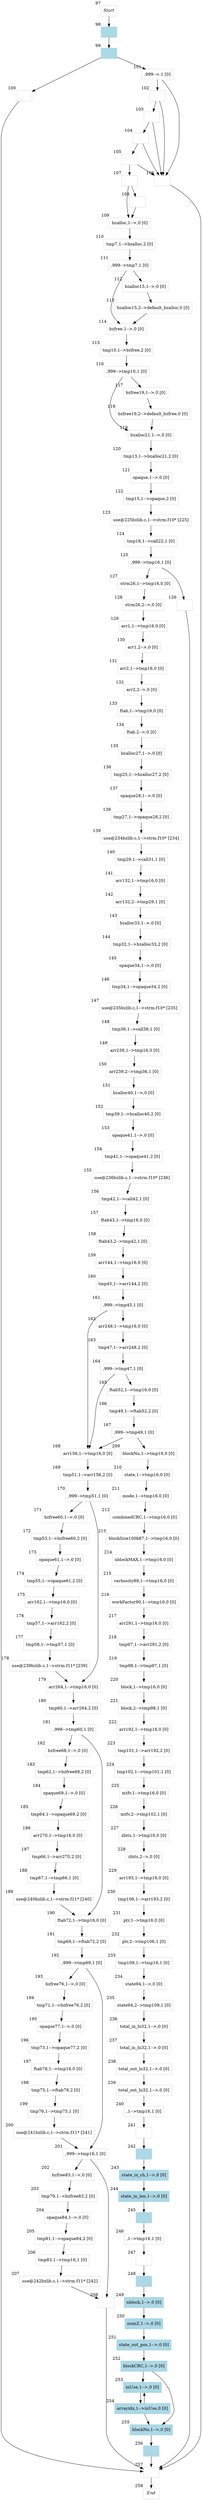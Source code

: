 digraph GPG{
node [shape=box]; 
97[label=<<I>Start</I>>,xlabel="97", color=lightgray, fontcolor=black];
97->98;
98[label="",xlabel="98", color=lightblue, fontcolor=black, style=filled]
;98->99;
99[label="",xlabel="99", color=lightblue, fontcolor=black, style=filled]
;99->100;
99->101;
100[label="",xlabel="100", color=lightgray, fontcolor=black];
100->257;
101[label=",999-->,1 [0]
",xlabel="101", color=lightgray, fontcolor=black];
101->102;
101->106;
102[label="",xlabel="102", color=lightgray, fontcolor=black];
102->103;
102->106;
103[label="",xlabel="103", color=lightgray, fontcolor=black];
103->104;
103->106;
104[label="",xlabel="104", color=lightgray, fontcolor=black];
104->105;
104->106;
105[label="",xlabel="105", color=lightgray, fontcolor=black];
105->106;
105->107;
106[label="",xlabel="106", color=lightgray, fontcolor=black];
106->257;
107[label="",xlabel="107", color=lightgray, fontcolor=black];
107->108;
107->109;
108[label="",xlabel="108", color=lightgray, fontcolor=black];
108->109;
109[label="bzalloc,1-->,0 [0]
",xlabel="109", color=lightgray, fontcolor=black];
109->110;
110[label="tmp7,1-->bzalloc,2 [0]
",xlabel="110", color=lightgray, fontcolor=black];
110->111;
111[label=",999-->tmp7,1 [0]
",xlabel="111", color=lightgray, fontcolor=black];
111->112;
111->114;
112[label="bzalloc15,1-->,0 [0]
",xlabel="112", color=lightgray, fontcolor=black];
112->113;
113[label="bzalloc15,2-->default_bzalloc,0 [0]
",xlabel="113", color=lightgray, fontcolor=black];
113->114;
114[label="bzfree,1-->,0 [0]
",xlabel="114", color=lightgray, fontcolor=black];
114->115;
115[label="tmp10,1-->bzfree,2 [0]
",xlabel="115", color=lightgray, fontcolor=black];
115->116;
116[label=",999-->tmp10,1 [0]
",xlabel="116", color=lightgray, fontcolor=black];
116->117;
116->119;
117[label="bzfree19,1-->,0 [0]
",xlabel="117", color=lightgray, fontcolor=black];
117->118;
118[label="bzfree19,2-->default_bzfree,0 [0]
",xlabel="118", color=lightgray, fontcolor=black];
118->119;
119[label="bzalloc21,1-->,0 [0]
",xlabel="119", color=lightgray, fontcolor=black];
119->120;
120[label="tmp13,1-->bzalloc21,2 [0]
",xlabel="120", color=lightgray, fontcolor=black];
120->121;
121[label="opaque,1-->,0 [0]
",xlabel="121", color=lightgray, fontcolor=black];
121->122;
122[label="tmp15,1-->opaque,2 [0]
",xlabel="122", color=lightgray, fontcolor=black];
122->123;
123[label="use@225bzlib.c,1-->strm.f10* [225]
",xlabel="123", color=lightgray, fontcolor=black];
123->124;
124[label="tmp16,1-->call22,1 [0]
",xlabel="124", color=lightgray, fontcolor=black];
124->125;
125[label=",999-->tmp16,1 [0]
",xlabel="125", color=lightgray, fontcolor=black];
125->126;
125->127;
126[label="",xlabel="126", color=lightgray, fontcolor=black];
126->257;
127[label="strm26,1-->tmp16,0 [0]
",xlabel="127", color=lightgray, fontcolor=black];
127->128;
128[label="strm26,2-->,0 [0]
",xlabel="128", color=lightgray, fontcolor=black];
128->129;
129[label="arr1,1-->tmp16,0 [0]
",xlabel="129", color=lightgray, fontcolor=black];
129->130;
130[label="arr1,2-->,0 [0]
",xlabel="130", color=lightgray, fontcolor=black];
130->131;
131[label="arr2,1-->tmp16,0 [0]
",xlabel="131", color=lightgray, fontcolor=black];
131->132;
132[label="arr2,2-->,0 [0]
",xlabel="132", color=lightgray, fontcolor=black];
132->133;
133[label="ftab,1-->tmp16,0 [0]
",xlabel="133", color=lightgray, fontcolor=black];
133->134;
134[label="ftab,2-->,0 [0]
",xlabel="134", color=lightgray, fontcolor=black];
134->135;
135[label="bzalloc27,1-->,0 [0]
",xlabel="135", color=lightgray, fontcolor=black];
135->136;
136[label="tmp25,1-->bzalloc27,2 [0]
",xlabel="136", color=lightgray, fontcolor=black];
136->137;
137[label="opaque28,1-->,0 [0]
",xlabel="137", color=lightgray, fontcolor=black];
137->138;
138[label="tmp27,1-->opaque28,2 [0]
",xlabel="138", color=lightgray, fontcolor=black];
138->139;
139[label="use@234bzlib.c,1-->strm.f10* [234]
",xlabel="139", color=lightgray, fontcolor=black];
139->140;
140[label="tmp29,1-->call31,1 [0]
",xlabel="140", color=lightgray, fontcolor=black];
140->141;
141[label="arr132,1-->tmp16,0 [0]
",xlabel="141", color=lightgray, fontcolor=black];
141->142;
142[label="arr132,2-->tmp29,1 [0]
",xlabel="142", color=lightgray, fontcolor=black];
142->143;
143[label="bzalloc33,1-->,0 [0]
",xlabel="143", color=lightgray, fontcolor=black];
143->144;
144[label="tmp32,1-->bzalloc33,2 [0]
",xlabel="144", color=lightgray, fontcolor=black];
144->145;
145[label="opaque34,1-->,0 [0]
",xlabel="145", color=lightgray, fontcolor=black];
145->146;
146[label="tmp34,1-->opaque34,2 [0]
",xlabel="146", color=lightgray, fontcolor=black];
146->147;
147[label="use@235bzlib.c,1-->strm.f10* [235]
",xlabel="147", color=lightgray, fontcolor=black];
147->148;
148[label="tmp36,1-->call38,1 [0]
",xlabel="148", color=lightgray, fontcolor=black];
148->149;
149[label="arr239,1-->tmp16,0 [0]
",xlabel="149", color=lightgray, fontcolor=black];
149->150;
150[label="arr239,2-->tmp36,1 [0]
",xlabel="150", color=lightgray, fontcolor=black];
150->151;
151[label="bzalloc40,1-->,0 [0]
",xlabel="151", color=lightgray, fontcolor=black];
151->152;
152[label="tmp39,1-->bzalloc40,2 [0]
",xlabel="152", color=lightgray, fontcolor=black];
152->153;
153[label="opaque41,1-->,0 [0]
",xlabel="153", color=lightgray, fontcolor=black];
153->154;
154[label="tmp41,1-->opaque41,2 [0]
",xlabel="154", color=lightgray, fontcolor=black];
154->155;
155[label="use@236bzlib.c,1-->strm.f10* [236]
",xlabel="155", color=lightgray, fontcolor=black];
155->156;
156[label="tmp42,1-->call42,1 [0]
",xlabel="156", color=lightgray, fontcolor=black];
156->157;
157[label="ftab43,1-->tmp16,0 [0]
",xlabel="157", color=lightgray, fontcolor=black];
157->158;
158[label="ftab43,2-->tmp42,1 [0]
",xlabel="158", color=lightgray, fontcolor=black];
158->159;
159[label="arr144,1-->tmp16,0 [0]
",xlabel="159", color=lightgray, fontcolor=black];
159->160;
160[label="tmp45,1-->arr144,2 [0]
",xlabel="160", color=lightgray, fontcolor=black];
160->161;
161[label=",999-->tmp45,1 [0]
",xlabel="161", color=lightgray, fontcolor=black];
161->162;
161->168;
162[label="arr248,1-->tmp16,0 [0]
",xlabel="162", color=lightgray, fontcolor=black];
162->163;
163[label="tmp47,1-->arr248,2 [0]
",xlabel="163", color=lightgray, fontcolor=black];
163->164;
164[label=",999-->tmp47,1 [0]
",xlabel="164", color=lightgray, fontcolor=black];
164->165;
164->168;
165[label="ftab52,1-->tmp16,0 [0]
",xlabel="165", color=lightgray, fontcolor=black];
165->166;
166[label="tmp49,1-->ftab52,2 [0]
",xlabel="166", color=lightgray, fontcolor=black];
166->167;
167[label=",999-->tmp49,1 [0]
",xlabel="167", color=lightgray, fontcolor=black];
167->168;
167->209;
168[label="arr156,1-->tmp16,0 [0]
",xlabel="168", color=lightgray, fontcolor=black];
168->169;
169[label="tmp51,1-->arr156,2 [0]
",xlabel="169", color=lightgray, fontcolor=black];
169->170;
170[label=",999-->tmp51,1 [0]
",xlabel="170", color=lightgray, fontcolor=black];
170->171;
170->179;
171[label="bzfree60,1-->,0 [0]
",xlabel="171", color=lightgray, fontcolor=black];
171->172;
172[label="tmp53,1-->bzfree60,2 [0]
",xlabel="172", color=lightgray, fontcolor=black];
172->173;
173[label="opaque61,1-->,0 [0]
",xlabel="173", color=lightgray, fontcolor=black];
173->174;
174[label="tmp55,1-->opaque61,2 [0]
",xlabel="174", color=lightgray, fontcolor=black];
174->175;
175[label="arr162,1-->tmp16,0 [0]
",xlabel="175", color=lightgray, fontcolor=black];
175->176;
176[label="tmp57,1-->arr162,2 [0]
",xlabel="176", color=lightgray, fontcolor=black];
176->177;
177[label="tmp58,1-->tmp57,1 [0]
",xlabel="177", color=lightgray, fontcolor=black];
177->178;
178[label="use@239bzlib.c,1-->strm.f11* [239]
",xlabel="178", color=lightgray, fontcolor=black];
178->179;
179[label="arr264,1-->tmp16,0 [0]
",xlabel="179", color=lightgray, fontcolor=black];
179->180;
180[label="tmp60,1-->arr264,2 [0]
",xlabel="180", color=lightgray, fontcolor=black];
180->181;
181[label=",999-->tmp60,1 [0]
",xlabel="181", color=lightgray, fontcolor=black];
181->182;
181->190;
182[label="bzfree68,1-->,0 [0]
",xlabel="182", color=lightgray, fontcolor=black];
182->183;
183[label="tmp62,1-->bzfree68,2 [0]
",xlabel="183", color=lightgray, fontcolor=black];
183->184;
184[label="opaque69,1-->,0 [0]
",xlabel="184", color=lightgray, fontcolor=black];
184->185;
185[label="tmp64,1-->opaque69,2 [0]
",xlabel="185", color=lightgray, fontcolor=black];
185->186;
186[label="arr270,1-->tmp16,0 [0]
",xlabel="186", color=lightgray, fontcolor=black];
186->187;
187[label="tmp66,1-->arr270,2 [0]
",xlabel="187", color=lightgray, fontcolor=black];
187->188;
188[label="tmp67,1-->tmp66,1 [0]
",xlabel="188", color=lightgray, fontcolor=black];
188->189;
189[label="use@240bzlib.c,1-->strm.f11* [240]
",xlabel="189", color=lightgray, fontcolor=black];
189->190;
190[label="ftab72,1-->tmp16,0 [0]
",xlabel="190", color=lightgray, fontcolor=black];
190->191;
191[label="tmp69,1-->ftab72,2 [0]
",xlabel="191", color=lightgray, fontcolor=black];
191->192;
192[label=",999-->tmp69,1 [0]
",xlabel="192", color=lightgray, fontcolor=black];
192->193;
192->201;
193[label="bzfree76,1-->,0 [0]
",xlabel="193", color=lightgray, fontcolor=black];
193->194;
194[label="tmp71,1-->bzfree76,2 [0]
",xlabel="194", color=lightgray, fontcolor=black];
194->195;
195[label="opaque77,1-->,0 [0]
",xlabel="195", color=lightgray, fontcolor=black];
195->196;
196[label="tmp73,1-->opaque77,2 [0]
",xlabel="196", color=lightgray, fontcolor=black];
196->197;
197[label="ftab78,1-->tmp16,0 [0]
",xlabel="197", color=lightgray, fontcolor=black];
197->198;
198[label="tmp75,1-->ftab78,2 [0]
",xlabel="198", color=lightgray, fontcolor=black];
198->199;
199[label="tmp76,1-->tmp75,1 [0]
",xlabel="199", color=lightgray, fontcolor=black];
199->200;
200[label="use@241bzlib.c,1-->strm.f11* [241]
",xlabel="200", color=lightgray, fontcolor=black];
200->201;
201[label=",999-->tmp16,1 [0]
",xlabel="201", color=lightgray, fontcolor=black];
201->202;
201->208;
202[label="bzfree83,1-->,0 [0]
",xlabel="202", color=lightgray, fontcolor=black];
202->203;
203[label="tmp79,1-->bzfree83,2 [0]
",xlabel="203", color=lightgray, fontcolor=black];
203->204;
204[label="opaque84,1-->,0 [0]
",xlabel="204", color=lightgray, fontcolor=black];
204->205;
205[label="tmp81,1-->opaque84,2 [0]
",xlabel="205", color=lightgray, fontcolor=black];
205->206;
206[label="tmp83,1-->tmp16,1 [0]
",xlabel="206", color=lightgray, fontcolor=black];
206->207;
207[label="use@242bzlib.c,1-->strm.f11* [242]
",xlabel="207", color=lightgray, fontcolor=black];
207->208;
208[label="",xlabel="208", color=lightgray, fontcolor=black];
208->257;
209[label="blockNo,1-->tmp16,0 [0]
",xlabel="209", color=lightgray, fontcolor=black];
209->210;
210[label="state,1-->tmp16,0 [0]
",xlabel="210", color=lightgray, fontcolor=black];
210->211;
211[label="mode,1-->tmp16,0 [0]
",xlabel="211", color=lightgray, fontcolor=black];
211->212;
212[label="combinedCRC,1-->tmp16,0 [0]
",xlabel="212", color=lightgray, fontcolor=black];
212->213;
213[label="blockSize100k87,1-->tmp16,0 [0]
",xlabel="213", color=lightgray, fontcolor=black];
213->214;
214[label="nblockMAX,1-->tmp16,0 [0]
",xlabel="214", color=lightgray, fontcolor=black];
214->215;
215[label="verbosity89,1-->tmp16,0 [0]
",xlabel="215", color=lightgray, fontcolor=black];
215->216;
216[label="workFactor90,1-->tmp16,0 [0]
",xlabel="216", color=lightgray, fontcolor=black];
216->217;
217[label="arr291,1-->tmp16,0 [0]
",xlabel="217", color=lightgray, fontcolor=black];
217->218;
218[label="tmp97,1-->arr291,2 [0]
",xlabel="218", color=lightgray, fontcolor=black];
218->219;
219[label="tmp98,1-->tmp97,1 [0]
",xlabel="219", color=lightgray, fontcolor=black];
219->220;
220[label="block,1-->tmp16,0 [0]
",xlabel="220", color=lightgray, fontcolor=black];
220->221;
221[label="block,2-->tmp98,1 [0]
",xlabel="221", color=lightgray, fontcolor=black];
221->222;
222[label="arr192,1-->tmp16,0 [0]
",xlabel="222", color=lightgray, fontcolor=black];
222->223;
223[label="tmp101,1-->arr192,2 [0]
",xlabel="223", color=lightgray, fontcolor=black];
223->224;
224[label="tmp102,1-->tmp101,1 [0]
",xlabel="224", color=lightgray, fontcolor=black];
224->225;
225[label="mtfv,1-->tmp16,0 [0]
",xlabel="225", color=lightgray, fontcolor=black];
225->226;
226[label="mtfv,2-->tmp102,1 [0]
",xlabel="226", color=lightgray, fontcolor=black];
226->227;
227[label="zbits,1-->tmp16,0 [0]
",xlabel="227", color=lightgray, fontcolor=black];
227->228;
228[label="zbits,2-->,0 [0]
",xlabel="228", color=lightgray, fontcolor=black];
228->229;
229[label="arr193,1-->tmp16,0 [0]
",xlabel="229", color=lightgray, fontcolor=black];
229->230;
230[label="tmp106,1-->arr193,2 [0]
",xlabel="230", color=lightgray, fontcolor=black];
230->231;
231[label="ptr,1-->tmp16,0 [0]
",xlabel="231", color=lightgray, fontcolor=black];
231->232;
232[label="ptr,2-->tmp106,1 [0]
",xlabel="232", color=lightgray, fontcolor=black];
232->233;
233[label="tmp109,1-->tmp16,1 [0]
",xlabel="233", color=lightgray, fontcolor=black];
233->234;
234[label="state94,1-->,0 [0]
",xlabel="234", color=lightgray, fontcolor=black];
234->235;
235[label="state94,2-->tmp109,1 [0]
",xlabel="235", color=lightgray, fontcolor=black];
235->236;
236[label="total_in_lo32,1-->,0 [0]
",xlabel="236", color=lightgray, fontcolor=black];
236->237;
237[label="total_in_hi32,1-->,0 [0]
",xlabel="237", color=lightgray, fontcolor=black];
237->238;
238[label="total_out_lo32,1-->,0 [0]
",xlabel="238", color=lightgray, fontcolor=black];
238->239;
239[label="total_out_hi32,1-->,0 [0]
",xlabel="239", color=lightgray, fontcolor=black];
239->240;
240[label=",1-->tmp16,1 [0]
",xlabel="240", color=lightgray, fontcolor=black];
240->241;
241[label="",xlabel="241", color=lightgray, fontcolor=black];
241->242;
242[label="",xlabel="242", color=lightblue, fontcolor=black, style=filled]
;242->243;
243[label="state_in_ch,1-->,0 [0]
",xlabel="243", color=lightblue, fontcolor=black, style=filled]
;243->244;
244[label="state_in_len,1-->,0 [0]
",xlabel="244", color=lightblue, fontcolor=black, style=filled]
;244->245;
245[label="",xlabel="245", color=lightblue, fontcolor=black, style=filled]
;245->246;
246[label=",1-->tmp16,1 [0]
",xlabel="246", color=lightgray, fontcolor=black];
246->247;
247[label="",xlabel="247", color=lightgray, fontcolor=black];
247->248;
248[label="",xlabel="248", color=lightblue, fontcolor=black, style=filled]
;248->249;
249[label="nblock,1-->,0 [0]
",xlabel="249", color=lightblue, fontcolor=black, style=filled]
;249->250;
250[label="numZ,1-->,0 [0]
",xlabel="250", color=lightblue, fontcolor=black, style=filled]
;250->251;
251[label="state_out_pos,1-->,0 [0]
",xlabel="251", color=lightblue, fontcolor=black, style=filled]
;251->252;
252[label="blockCRC,1-->,0 [0]
",xlabel="252", color=lightblue, fontcolor=black, style=filled]
;252->253;
252->255;
253[label="inUse,1-->,0 [0]
",xlabel="253", color=lightblue, fontcolor=black, style=filled]
;253->254;
254[label="arrayidx,1-->inUse,0 [0]
",xlabel="254", color=lightblue, fontcolor=black, style=filled]
;254->253;
254->255;
255[label="blockNo,1-->,0 [0]
",xlabel="255", color=lightblue, fontcolor=black, style=filled]
;255->256;
256[label="",xlabel="256", color=lightblue, fontcolor=black, style=filled]
;256->257;
257[label="",xlabel="257", color=lightgray, fontcolor=black];
257->258;
258[label=<<I>End</I>>,xlabel="258", color=lightgray, fontcolor=black];
}